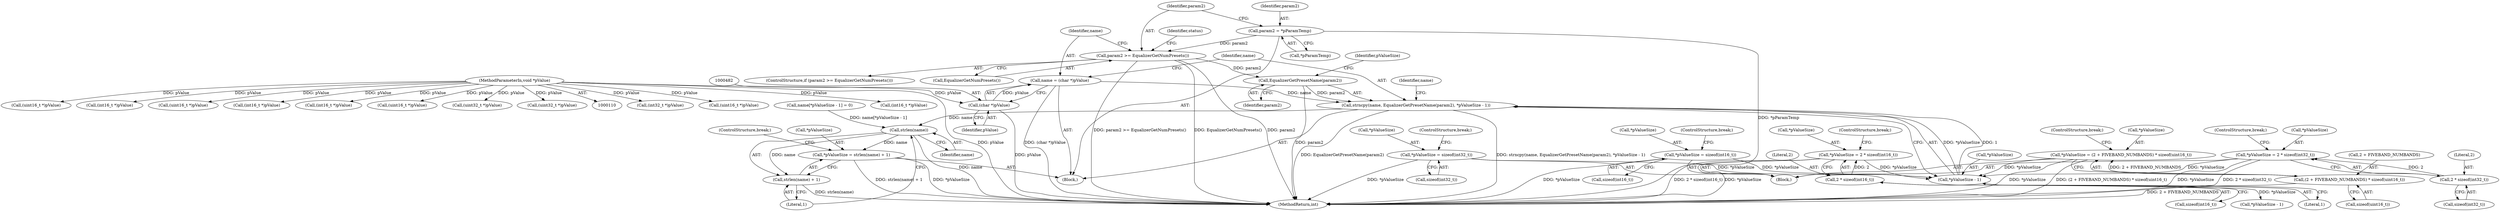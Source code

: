 digraph "1_Android_321ea5257e37c8edb26e66fe4ee78cca4cd915fe@API" {
"1000484" [label="(Call,strncpy(name, EqualizerGetPresetName(param2), *pValueSize - 1))"];
"1000479" [label="(Call,name = (char *)pValue)"];
"1000481" [label="(Call,(char *)pValue)"];
"1000114" [label="(MethodParameterIn,void *pValue)"];
"1000486" [label="(Call,EqualizerGetPresetName(param2))"];
"1000470" [label="(Call,param2 >= EqualizerGetNumPresets())"];
"1000465" [label="(Call,param2 = *pParamTemp)"];
"1000488" [label="(Call,*pValueSize - 1)"];
"1000258" [label="(Call,*pValueSize = (2 + FIVEBAND_NUMBANDS) * sizeof(uint16_t))"];
"1000261" [label="(Call,(2 + FIVEBAND_NUMBANDS) * sizeof(uint16_t))"];
"1000208" [label="(Call,*pValueSize = 2 * sizeof(int32_t))"];
"1000211" [label="(Call,2 * sizeof(int32_t))"];
"1000183" [label="(Call,*pValueSize = 2 * sizeof(int16_t))"];
"1000186" [label="(Call,2 * sizeof(int16_t))"];
"1000231" [label="(Call,*pValueSize = sizeof(int32_t))"];
"1000160" [label="(Call,*pValueSize = sizeof(int16_t))"];
"1000504" [label="(Call,strlen(name))"];
"1000500" [label="(Call,*pValueSize = strlen(name) + 1)"];
"1000503" [label="(Call,strlen(name) + 1)"];
"1000490" [label="(Identifier,pValueSize)"];
"1000236" [label="(ControlStructure,break;)"];
"1000491" [label="(Literal,1)"];
"1000186" [label="(Call,2 * sizeof(int16_t))"];
"1000506" [label="(Literal,1)"];
"1000161" [label="(Call,*pValueSize)"];
"1000475" [label="(Identifier,status)"];
"1000507" [label="(ControlStructure,break;)"];
"1000208" [label="(Call,*pValueSize = 2 * sizeof(int32_t))"];
"1000184" [label="(Call,*pValueSize)"];
"1000488" [label="(Call,*pValueSize - 1)"];
"1000160" [label="(Call,*pValueSize = sizeof(int16_t))"];
"1000479" [label="(Call,name = (char *)pValue)"];
"1000503" [label="(Call,strlen(name) + 1)"];
"1000231" [label="(Call,*pValueSize = sizeof(int32_t))"];
"1000466" [label="(Identifier,param2)"];
"1000480" [label="(Identifier,name)"];
"1000486" [label="(Call,EqualizerGetPresetName(param2))"];
"1000469" [label="(ControlStructure,if (param2 >= EqualizerGetNumPresets()))"];
"1000183" [label="(Call,*pValueSize = 2 * sizeof(int16_t))"];
"1000140" [label="(Block,)"];
"1000487" [label="(Identifier,param2)"];
"1000267" [label="(ControlStructure,break;)"];
"1000492" [label="(Call,name[*pValueSize - 1] = 0)"];
"1000484" [label="(Call,strncpy(name, EqualizerGetPresetName(param2), *pValueSize - 1))"];
"1000213" [label="(Call,sizeof(int32_t))"];
"1000190" [label="(ControlStructure,break;)"];
"1000471" [label="(Identifier,param2)"];
"1000489" [label="(Call,*pValueSize)"];
"1000483" [label="(Identifier,pValue)"];
"1000494" [label="(Identifier,name)"];
"1000378" [label="(Call,(int32_t *)pValue)"];
"1000258" [label="(Call,*pValueSize = (2 + FIVEBAND_NUMBANDS) * sizeof(uint16_t))"];
"1000465" [label="(Call,param2 = *pParamTemp)"];
"1000215" [label="(ControlStructure,break;)"];
"1000281" [label="(Call,(uint16_t *)pValue)"];
"1000114" [label="(MethodParameterIn,void *pValue)"];
"1000504" [label="(Call,strlen(name))"];
"1000165" [label="(ControlStructure,break;)"];
"1000485" [label="(Identifier,name)"];
"1000212" [label="(Literal,2)"];
"1000472" [label="(Call,EqualizerGetNumPresets())"];
"1000209" [label="(Call,*pValueSize)"];
"1000567" [label="(MethodReturn,int)"];
"1000500" [label="(Call,*pValueSize = strlen(name) + 1)"];
"1000262" [label="(Call,2 + FIVEBAND_NUMBANDS)"];
"1000299" [label="(Call,(int16_t *)pValue)"];
"1000434" [label="(Call,(uint16_t *)pValue)"];
"1000337" [label="(Call,(int16_t *)pValue)"];
"1000277" [label="(Block,)"];
"1000470" [label="(Call,param2 >= EqualizerGetNumPresets())"];
"1000265" [label="(Call,sizeof(uint16_t))"];
"1000467" [label="(Call,*pParamTemp)"];
"1000446" [label="(Call,(uint16_t *)pValue)"];
"1000513" [label="(Call,(int16_t *)pValue)"];
"1000234" [label="(Call,sizeof(int32_t))"];
"1000481" [label="(Call,(char *)pValue)"];
"1000291" [label="(Call,(int16_t *)pValue)"];
"1000232" [label="(Call,*pValueSize)"];
"1000187" [label="(Literal,2)"];
"1000505" [label="(Identifier,name)"];
"1000259" [label="(Call,*pValueSize)"];
"1000495" [label="(Call,*pValueSize - 1)"];
"1000501" [label="(Call,*pValueSize)"];
"1000457" [label="(Call,(uint16_t *)pValue)"];
"1000422" [label="(Call,(uint32_t *)pValue)"];
"1000188" [label="(Call,sizeof(int16_t))"];
"1000163" [label="(Call,sizeof(int16_t))"];
"1000211" [label="(Call,2 * sizeof(int32_t))"];
"1000418" [label="(Call,(uint32_t *)pValue)"];
"1000261" [label="(Call,(2 + FIVEBAND_NUMBANDS) * sizeof(uint16_t))"];
"1000484" -> "1000277"  [label="AST: "];
"1000484" -> "1000488"  [label="CFG: "];
"1000485" -> "1000484"  [label="AST: "];
"1000486" -> "1000484"  [label="AST: "];
"1000488" -> "1000484"  [label="AST: "];
"1000494" -> "1000484"  [label="CFG: "];
"1000484" -> "1000567"  [label="DDG: EqualizerGetPresetName(param2)"];
"1000484" -> "1000567"  [label="DDG: strncpy(name, EqualizerGetPresetName(param2), *pValueSize - 1)"];
"1000479" -> "1000484"  [label="DDG: name"];
"1000486" -> "1000484"  [label="DDG: param2"];
"1000488" -> "1000484"  [label="DDG: *pValueSize"];
"1000488" -> "1000484"  [label="DDG: 1"];
"1000484" -> "1000504"  [label="DDG: name"];
"1000479" -> "1000277"  [label="AST: "];
"1000479" -> "1000481"  [label="CFG: "];
"1000480" -> "1000479"  [label="AST: "];
"1000481" -> "1000479"  [label="AST: "];
"1000485" -> "1000479"  [label="CFG: "];
"1000479" -> "1000567"  [label="DDG: (char *)pValue"];
"1000481" -> "1000479"  [label="DDG: pValue"];
"1000481" -> "1000483"  [label="CFG: "];
"1000482" -> "1000481"  [label="AST: "];
"1000483" -> "1000481"  [label="AST: "];
"1000481" -> "1000567"  [label="DDG: pValue"];
"1000114" -> "1000481"  [label="DDG: pValue"];
"1000114" -> "1000110"  [label="AST: "];
"1000114" -> "1000567"  [label="DDG: pValue"];
"1000114" -> "1000281"  [label="DDG: pValue"];
"1000114" -> "1000291"  [label="DDG: pValue"];
"1000114" -> "1000299"  [label="DDG: pValue"];
"1000114" -> "1000337"  [label="DDG: pValue"];
"1000114" -> "1000378"  [label="DDG: pValue"];
"1000114" -> "1000418"  [label="DDG: pValue"];
"1000114" -> "1000422"  [label="DDG: pValue"];
"1000114" -> "1000434"  [label="DDG: pValue"];
"1000114" -> "1000446"  [label="DDG: pValue"];
"1000114" -> "1000457"  [label="DDG: pValue"];
"1000114" -> "1000513"  [label="DDG: pValue"];
"1000486" -> "1000487"  [label="CFG: "];
"1000487" -> "1000486"  [label="AST: "];
"1000490" -> "1000486"  [label="CFG: "];
"1000486" -> "1000567"  [label="DDG: param2"];
"1000470" -> "1000486"  [label="DDG: param2"];
"1000470" -> "1000469"  [label="AST: "];
"1000470" -> "1000472"  [label="CFG: "];
"1000471" -> "1000470"  [label="AST: "];
"1000472" -> "1000470"  [label="AST: "];
"1000475" -> "1000470"  [label="CFG: "];
"1000480" -> "1000470"  [label="CFG: "];
"1000470" -> "1000567"  [label="DDG: EqualizerGetNumPresets()"];
"1000470" -> "1000567"  [label="DDG: param2"];
"1000470" -> "1000567"  [label="DDG: param2 >= EqualizerGetNumPresets()"];
"1000465" -> "1000470"  [label="DDG: param2"];
"1000465" -> "1000277"  [label="AST: "];
"1000465" -> "1000467"  [label="CFG: "];
"1000466" -> "1000465"  [label="AST: "];
"1000467" -> "1000465"  [label="AST: "];
"1000471" -> "1000465"  [label="CFG: "];
"1000465" -> "1000567"  [label="DDG: *pParamTemp"];
"1000488" -> "1000491"  [label="CFG: "];
"1000489" -> "1000488"  [label="AST: "];
"1000491" -> "1000488"  [label="AST: "];
"1000258" -> "1000488"  [label="DDG: *pValueSize"];
"1000208" -> "1000488"  [label="DDG: *pValueSize"];
"1000183" -> "1000488"  [label="DDG: *pValueSize"];
"1000231" -> "1000488"  [label="DDG: *pValueSize"];
"1000160" -> "1000488"  [label="DDG: *pValueSize"];
"1000488" -> "1000495"  [label="DDG: *pValueSize"];
"1000258" -> "1000140"  [label="AST: "];
"1000258" -> "1000261"  [label="CFG: "];
"1000259" -> "1000258"  [label="AST: "];
"1000261" -> "1000258"  [label="AST: "];
"1000267" -> "1000258"  [label="CFG: "];
"1000258" -> "1000567"  [label="DDG: *pValueSize"];
"1000258" -> "1000567"  [label="DDG: (2 + FIVEBAND_NUMBANDS) * sizeof(uint16_t)"];
"1000261" -> "1000258"  [label="DDG: 2 + FIVEBAND_NUMBANDS"];
"1000261" -> "1000265"  [label="CFG: "];
"1000262" -> "1000261"  [label="AST: "];
"1000265" -> "1000261"  [label="AST: "];
"1000261" -> "1000567"  [label="DDG: 2 + FIVEBAND_NUMBANDS"];
"1000208" -> "1000140"  [label="AST: "];
"1000208" -> "1000211"  [label="CFG: "];
"1000209" -> "1000208"  [label="AST: "];
"1000211" -> "1000208"  [label="AST: "];
"1000215" -> "1000208"  [label="CFG: "];
"1000208" -> "1000567"  [label="DDG: *pValueSize"];
"1000208" -> "1000567"  [label="DDG: 2 * sizeof(int32_t)"];
"1000211" -> "1000208"  [label="DDG: 2"];
"1000211" -> "1000213"  [label="CFG: "];
"1000212" -> "1000211"  [label="AST: "];
"1000213" -> "1000211"  [label="AST: "];
"1000183" -> "1000140"  [label="AST: "];
"1000183" -> "1000186"  [label="CFG: "];
"1000184" -> "1000183"  [label="AST: "];
"1000186" -> "1000183"  [label="AST: "];
"1000190" -> "1000183"  [label="CFG: "];
"1000183" -> "1000567"  [label="DDG: 2 * sizeof(int16_t)"];
"1000183" -> "1000567"  [label="DDG: *pValueSize"];
"1000186" -> "1000183"  [label="DDG: 2"];
"1000186" -> "1000188"  [label="CFG: "];
"1000187" -> "1000186"  [label="AST: "];
"1000188" -> "1000186"  [label="AST: "];
"1000231" -> "1000140"  [label="AST: "];
"1000231" -> "1000234"  [label="CFG: "];
"1000232" -> "1000231"  [label="AST: "];
"1000234" -> "1000231"  [label="AST: "];
"1000236" -> "1000231"  [label="CFG: "];
"1000231" -> "1000567"  [label="DDG: *pValueSize"];
"1000160" -> "1000140"  [label="AST: "];
"1000160" -> "1000163"  [label="CFG: "];
"1000161" -> "1000160"  [label="AST: "];
"1000163" -> "1000160"  [label="AST: "];
"1000165" -> "1000160"  [label="CFG: "];
"1000160" -> "1000567"  [label="DDG: *pValueSize"];
"1000504" -> "1000503"  [label="AST: "];
"1000504" -> "1000505"  [label="CFG: "];
"1000505" -> "1000504"  [label="AST: "];
"1000506" -> "1000504"  [label="CFG: "];
"1000504" -> "1000567"  [label="DDG: name"];
"1000504" -> "1000500"  [label="DDG: name"];
"1000504" -> "1000503"  [label="DDG: name"];
"1000492" -> "1000504"  [label="DDG: name[*pValueSize - 1]"];
"1000500" -> "1000277"  [label="AST: "];
"1000500" -> "1000503"  [label="CFG: "];
"1000501" -> "1000500"  [label="AST: "];
"1000503" -> "1000500"  [label="AST: "];
"1000507" -> "1000500"  [label="CFG: "];
"1000500" -> "1000567"  [label="DDG: strlen(name) + 1"];
"1000500" -> "1000567"  [label="DDG: *pValueSize"];
"1000503" -> "1000506"  [label="CFG: "];
"1000506" -> "1000503"  [label="AST: "];
"1000503" -> "1000567"  [label="DDG: strlen(name)"];
}
